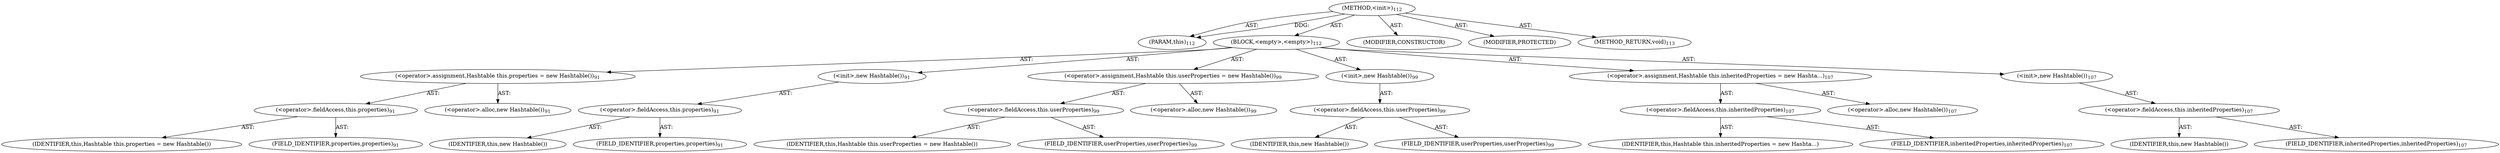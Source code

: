 digraph "&lt;init&gt;" {  
"111669149696" [label = <(METHOD,&lt;init&gt;)<SUB>112</SUB>> ]
"115964117003" [label = <(PARAM,this)<SUB>112</SUB>> ]
"25769803776" [label = <(BLOCK,&lt;empty&gt;,&lt;empty&gt;)<SUB>112</SUB>> ]
"30064771072" [label = <(&lt;operator&gt;.assignment,Hashtable this.properties = new Hashtable())<SUB>91</SUB>> ]
"30064771073" [label = <(&lt;operator&gt;.fieldAccess,this.properties)<SUB>91</SUB>> ]
"68719476750" [label = <(IDENTIFIER,this,Hashtable this.properties = new Hashtable())> ]
"55834574848" [label = <(FIELD_IDENTIFIER,properties,properties)<SUB>91</SUB>> ]
"30064771074" [label = <(&lt;operator&gt;.alloc,new Hashtable())<SUB>91</SUB>> ]
"30064771075" [label = <(&lt;init&gt;,new Hashtable())<SUB>91</SUB>> ]
"30064771076" [label = <(&lt;operator&gt;.fieldAccess,this.properties)<SUB>91</SUB>> ]
"68719476751" [label = <(IDENTIFIER,this,new Hashtable())> ]
"55834574849" [label = <(FIELD_IDENTIFIER,properties,properties)<SUB>91</SUB>> ]
"30064771077" [label = <(&lt;operator&gt;.assignment,Hashtable this.userProperties = new Hashtable())<SUB>99</SUB>> ]
"30064771078" [label = <(&lt;operator&gt;.fieldAccess,this.userProperties)<SUB>99</SUB>> ]
"68719476752" [label = <(IDENTIFIER,this,Hashtable this.userProperties = new Hashtable())> ]
"55834574850" [label = <(FIELD_IDENTIFIER,userProperties,userProperties)<SUB>99</SUB>> ]
"30064771079" [label = <(&lt;operator&gt;.alloc,new Hashtable())<SUB>99</SUB>> ]
"30064771080" [label = <(&lt;init&gt;,new Hashtable())<SUB>99</SUB>> ]
"30064771081" [label = <(&lt;operator&gt;.fieldAccess,this.userProperties)<SUB>99</SUB>> ]
"68719476753" [label = <(IDENTIFIER,this,new Hashtable())> ]
"55834574851" [label = <(FIELD_IDENTIFIER,userProperties,userProperties)<SUB>99</SUB>> ]
"30064771082" [label = <(&lt;operator&gt;.assignment,Hashtable this.inheritedProperties = new Hashta...)<SUB>107</SUB>> ]
"30064771083" [label = <(&lt;operator&gt;.fieldAccess,this.inheritedProperties)<SUB>107</SUB>> ]
"68719476754" [label = <(IDENTIFIER,this,Hashtable this.inheritedProperties = new Hashta...)> ]
"55834574852" [label = <(FIELD_IDENTIFIER,inheritedProperties,inheritedProperties)<SUB>107</SUB>> ]
"30064771084" [label = <(&lt;operator&gt;.alloc,new Hashtable())<SUB>107</SUB>> ]
"30064771085" [label = <(&lt;init&gt;,new Hashtable())<SUB>107</SUB>> ]
"30064771086" [label = <(&lt;operator&gt;.fieldAccess,this.inheritedProperties)<SUB>107</SUB>> ]
"68719476755" [label = <(IDENTIFIER,this,new Hashtable())> ]
"55834574853" [label = <(FIELD_IDENTIFIER,inheritedProperties,inheritedProperties)<SUB>107</SUB>> ]
"133143986181" [label = <(MODIFIER,CONSTRUCTOR)> ]
"133143986182" [label = <(MODIFIER,PROTECTED)> ]
"128849018880" [label = <(METHOD_RETURN,void)<SUB>113</SUB>> ]
  "111669149696" -> "115964117003"  [ label = "AST: "] 
  "111669149696" -> "25769803776"  [ label = "AST: "] 
  "111669149696" -> "133143986181"  [ label = "AST: "] 
  "111669149696" -> "133143986182"  [ label = "AST: "] 
  "111669149696" -> "128849018880"  [ label = "AST: "] 
  "25769803776" -> "30064771072"  [ label = "AST: "] 
  "25769803776" -> "30064771075"  [ label = "AST: "] 
  "25769803776" -> "30064771077"  [ label = "AST: "] 
  "25769803776" -> "30064771080"  [ label = "AST: "] 
  "25769803776" -> "30064771082"  [ label = "AST: "] 
  "25769803776" -> "30064771085"  [ label = "AST: "] 
  "30064771072" -> "30064771073"  [ label = "AST: "] 
  "30064771072" -> "30064771074"  [ label = "AST: "] 
  "30064771073" -> "68719476750"  [ label = "AST: "] 
  "30064771073" -> "55834574848"  [ label = "AST: "] 
  "30064771075" -> "30064771076"  [ label = "AST: "] 
  "30064771076" -> "68719476751"  [ label = "AST: "] 
  "30064771076" -> "55834574849"  [ label = "AST: "] 
  "30064771077" -> "30064771078"  [ label = "AST: "] 
  "30064771077" -> "30064771079"  [ label = "AST: "] 
  "30064771078" -> "68719476752"  [ label = "AST: "] 
  "30064771078" -> "55834574850"  [ label = "AST: "] 
  "30064771080" -> "30064771081"  [ label = "AST: "] 
  "30064771081" -> "68719476753"  [ label = "AST: "] 
  "30064771081" -> "55834574851"  [ label = "AST: "] 
  "30064771082" -> "30064771083"  [ label = "AST: "] 
  "30064771082" -> "30064771084"  [ label = "AST: "] 
  "30064771083" -> "68719476754"  [ label = "AST: "] 
  "30064771083" -> "55834574852"  [ label = "AST: "] 
  "30064771085" -> "30064771086"  [ label = "AST: "] 
  "30064771086" -> "68719476755"  [ label = "AST: "] 
  "30064771086" -> "55834574853"  [ label = "AST: "] 
  "111669149696" -> "115964117003"  [ label = "DDG: "] 
}
